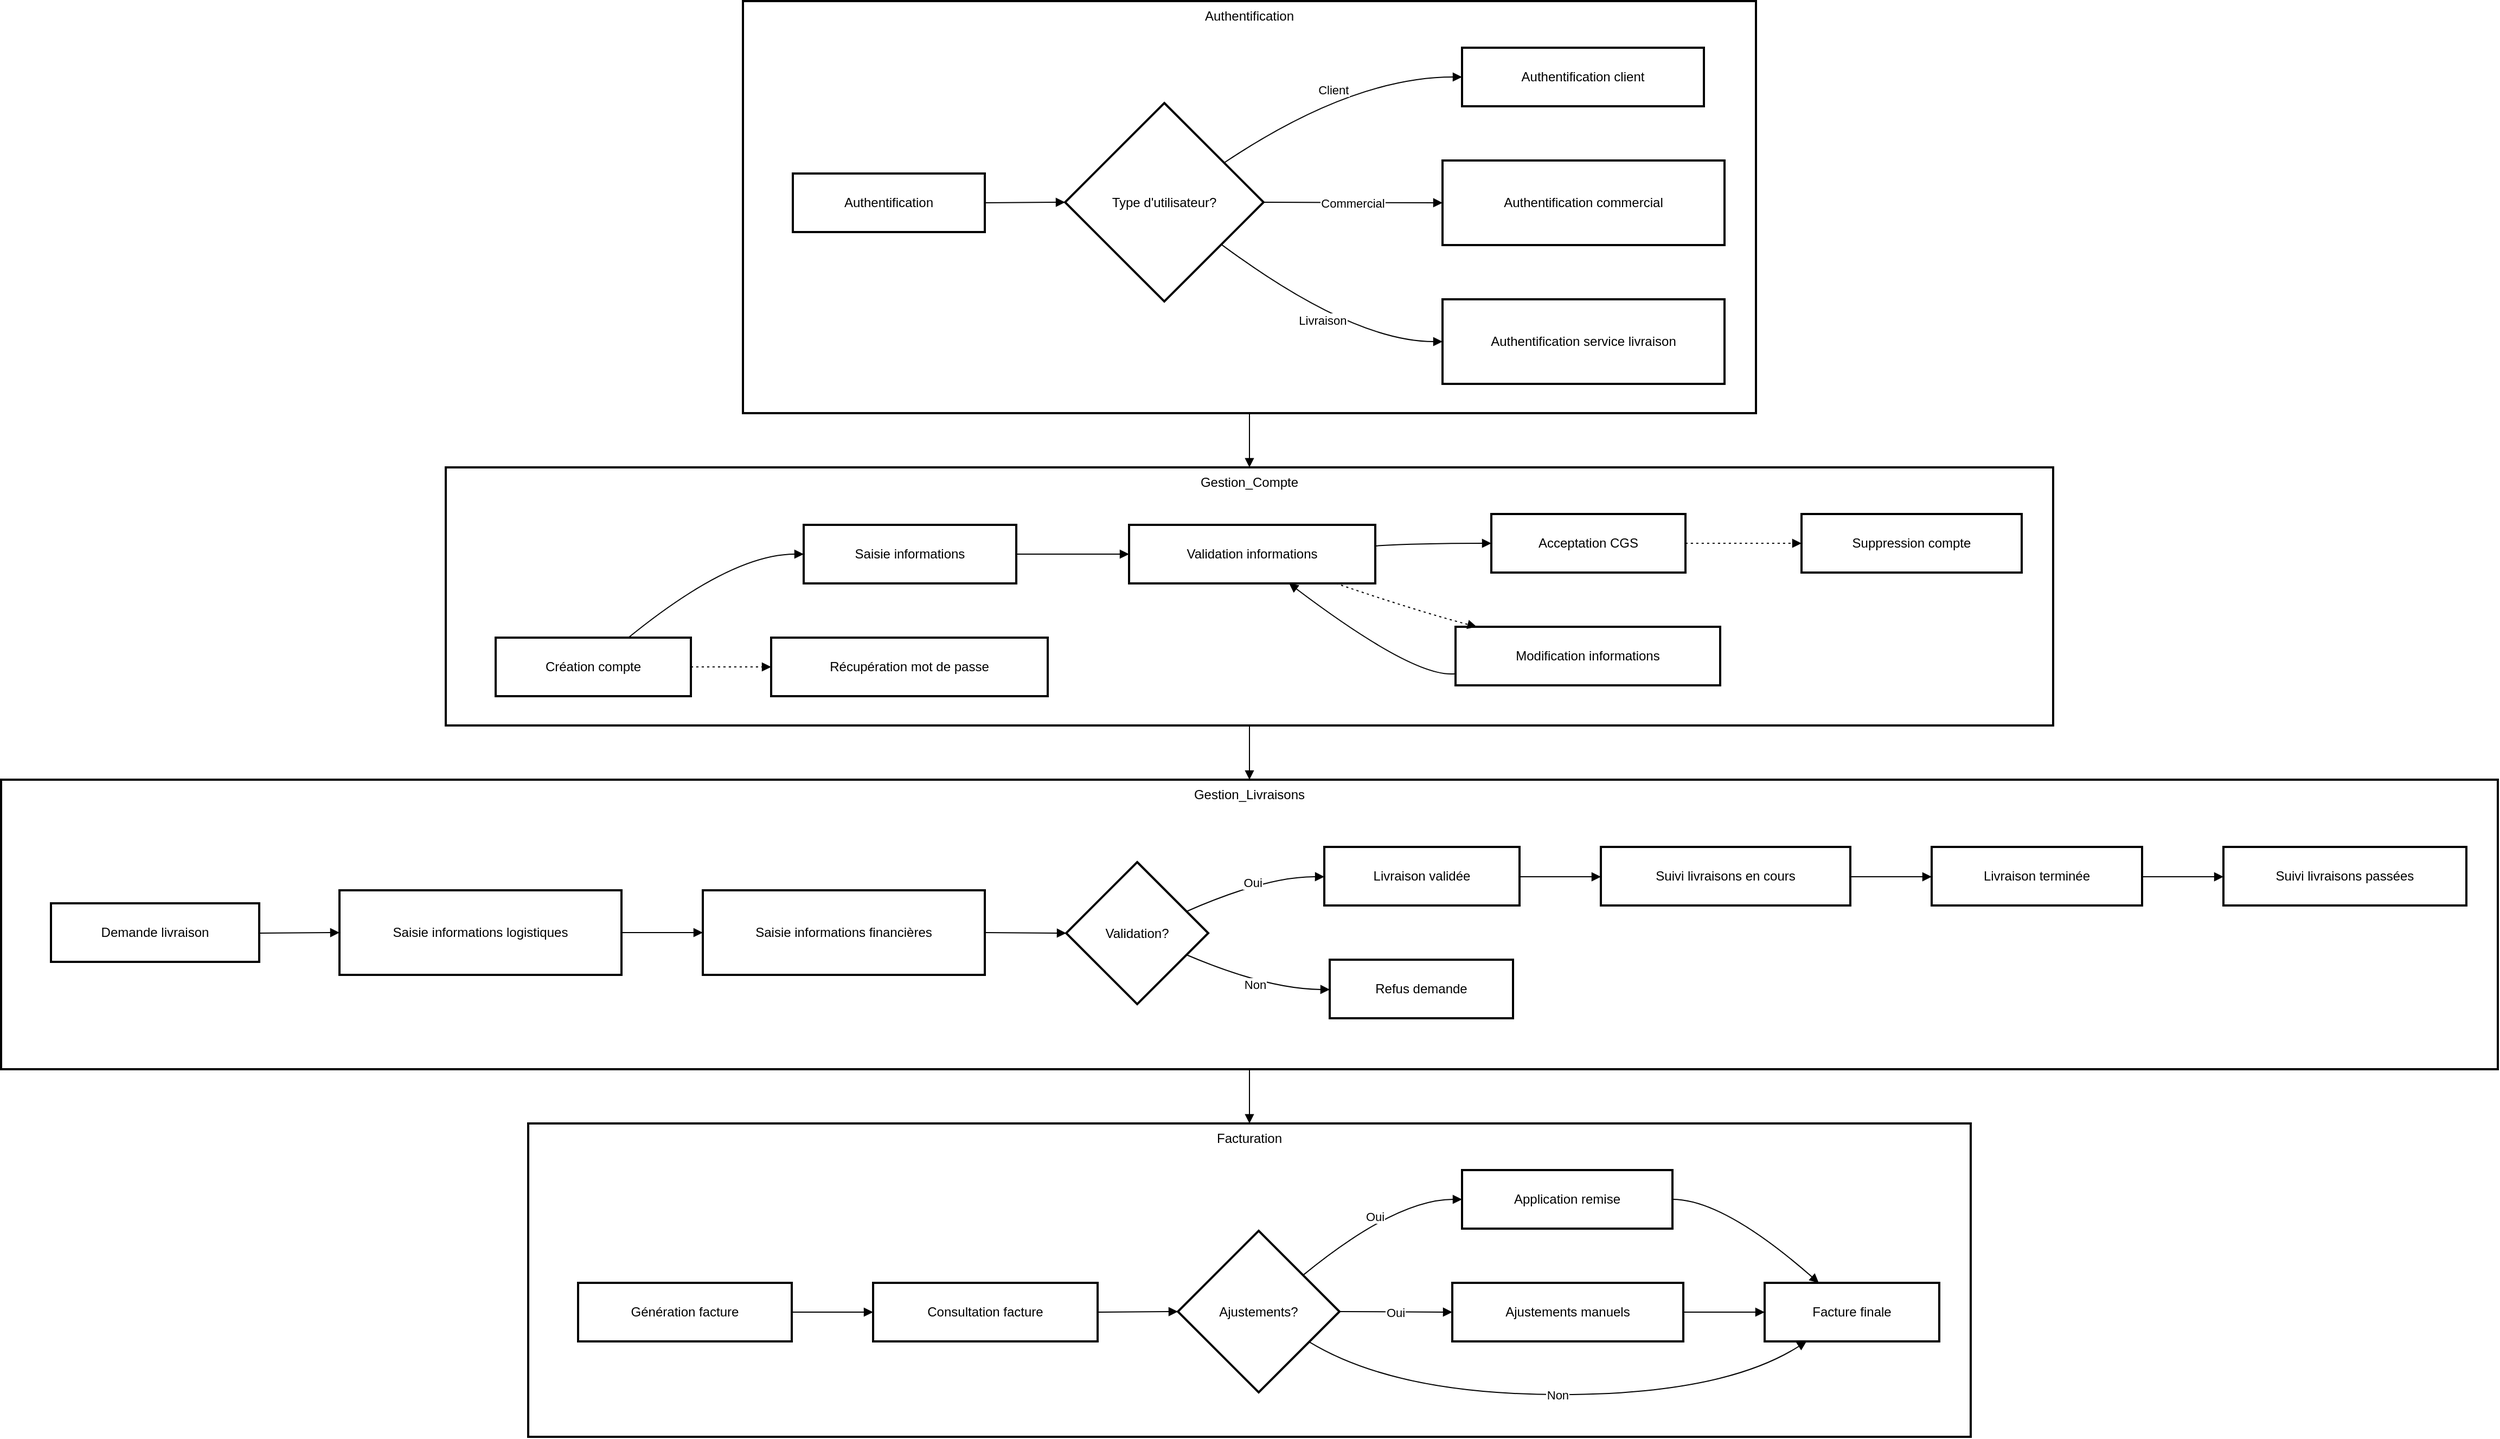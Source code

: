 <mxfile version="26.1.0">
  <diagram id="C5RBs43oDa-KdzZeNtuy" name="Page-1">
    <mxGraphModel dx="2074" dy="746" grid="1" gridSize="10" guides="1" tooltips="1" connect="1" arrows="1" fold="1" page="1" pageScale="1" pageWidth="827" pageHeight="1169" math="0" shadow="0">
      <root>
        <mxCell id="WIyWlLk6GJQsqaUBKTNV-0" />
        <mxCell id="WIyWlLk6GJQsqaUBKTNV-1" parent="WIyWlLk6GJQsqaUBKTNV-0" />
        <mxCell id="mLHMy1PkklrBWdONY-Xj-1" value="Facturation" style="whiteSpace=wrap;strokeWidth=2;verticalAlign=top;" vertex="1" parent="WIyWlLk6GJQsqaUBKTNV-1">
          <mxGeometry x="506" y="1055" width="1330" height="289" as="geometry" />
        </mxCell>
        <mxCell id="mLHMy1PkklrBWdONY-Xj-2" value="Génération facture" style="whiteSpace=wrap;strokeWidth=2;" vertex="1" parent="mLHMy1PkklrBWdONY-Xj-1">
          <mxGeometry x="46" y="147" width="197" height="54" as="geometry" />
        </mxCell>
        <mxCell id="mLHMy1PkklrBWdONY-Xj-3" value="Consultation facture" style="whiteSpace=wrap;strokeWidth=2;" vertex="1" parent="mLHMy1PkklrBWdONY-Xj-1">
          <mxGeometry x="318" y="147" width="207" height="54" as="geometry" />
        </mxCell>
        <mxCell id="mLHMy1PkklrBWdONY-Xj-4" value="Ajustements?" style="rhombus;strokeWidth=2;whiteSpace=wrap;" vertex="1" parent="mLHMy1PkklrBWdONY-Xj-1">
          <mxGeometry x="599" y="99" width="149" height="149" as="geometry" />
        </mxCell>
        <mxCell id="mLHMy1PkklrBWdONY-Xj-5" value="Application remise" style="whiteSpace=wrap;strokeWidth=2;" vertex="1" parent="mLHMy1PkklrBWdONY-Xj-1">
          <mxGeometry x="861" y="43" width="194" height="54" as="geometry" />
        </mxCell>
        <mxCell id="mLHMy1PkklrBWdONY-Xj-6" value="Ajustements manuels" style="whiteSpace=wrap;strokeWidth=2;" vertex="1" parent="mLHMy1PkklrBWdONY-Xj-1">
          <mxGeometry x="852" y="147" width="213" height="54" as="geometry" />
        </mxCell>
        <mxCell id="mLHMy1PkklrBWdONY-Xj-7" value="Facture finale" style="whiteSpace=wrap;strokeWidth=2;" vertex="1" parent="mLHMy1PkklrBWdONY-Xj-1">
          <mxGeometry x="1140" y="147" width="161" height="54" as="geometry" />
        </mxCell>
        <mxCell id="mLHMy1PkklrBWdONY-Xj-8" value="" style="curved=1;startArrow=none;endArrow=block;exitX=1;exitY=0.5;entryX=0;entryY=0.5;rounded=0;" edge="1" parent="mLHMy1PkklrBWdONY-Xj-1" source="mLHMy1PkklrBWdONY-Xj-2" target="mLHMy1PkklrBWdONY-Xj-3">
          <mxGeometry relative="1" as="geometry">
            <Array as="points" />
          </mxGeometry>
        </mxCell>
        <mxCell id="mLHMy1PkklrBWdONY-Xj-9" value="" style="curved=1;startArrow=none;endArrow=block;exitX=1;exitY=0.5;entryX=0;entryY=0.5;rounded=0;" edge="1" parent="mLHMy1PkklrBWdONY-Xj-1" source="mLHMy1PkklrBWdONY-Xj-3" target="mLHMy1PkklrBWdONY-Xj-4">
          <mxGeometry relative="1" as="geometry">
            <Array as="points" />
          </mxGeometry>
        </mxCell>
        <mxCell id="mLHMy1PkklrBWdONY-Xj-10" value="Oui" style="curved=1;startArrow=none;endArrow=block;exitX=1;exitY=0.09;entryX=0;entryY=0.5;rounded=0;" edge="1" parent="mLHMy1PkklrBWdONY-Xj-1" source="mLHMy1PkklrBWdONY-Xj-4" target="mLHMy1PkklrBWdONY-Xj-5">
          <mxGeometry relative="1" as="geometry">
            <Array as="points">
              <mxPoint x="800" y="70" />
            </Array>
          </mxGeometry>
        </mxCell>
        <mxCell id="mLHMy1PkklrBWdONY-Xj-11" value="Oui" style="curved=1;startArrow=none;endArrow=block;exitX=1;exitY=0.5;entryX=0;entryY=0.5;rounded=0;" edge="1" parent="mLHMy1PkklrBWdONY-Xj-1" source="mLHMy1PkklrBWdONY-Xj-4" target="mLHMy1PkklrBWdONY-Xj-6">
          <mxGeometry relative="1" as="geometry">
            <Array as="points" />
          </mxGeometry>
        </mxCell>
        <mxCell id="mLHMy1PkklrBWdONY-Xj-12" value="" style="curved=1;startArrow=none;endArrow=block;exitX=1;exitY=0.5;entryX=0.31;entryY=0;rounded=0;" edge="1" parent="mLHMy1PkklrBWdONY-Xj-1" source="mLHMy1PkklrBWdONY-Xj-5" target="mLHMy1PkklrBWdONY-Xj-7">
          <mxGeometry relative="1" as="geometry">
            <Array as="points">
              <mxPoint x="1102" y="70" />
            </Array>
          </mxGeometry>
        </mxCell>
        <mxCell id="mLHMy1PkklrBWdONY-Xj-13" value="" style="curved=1;startArrow=none;endArrow=block;exitX=1;exitY=0.5;entryX=0;entryY=0.5;rounded=0;" edge="1" parent="mLHMy1PkklrBWdONY-Xj-1" source="mLHMy1PkklrBWdONY-Xj-6" target="mLHMy1PkklrBWdONY-Xj-7">
          <mxGeometry relative="1" as="geometry">
            <Array as="points" />
          </mxGeometry>
        </mxCell>
        <mxCell id="mLHMy1PkklrBWdONY-Xj-14" value="Non" style="curved=1;startArrow=none;endArrow=block;exitX=1;exitY=0.8;entryX=0.24;entryY=1;rounded=0;" edge="1" parent="mLHMy1PkklrBWdONY-Xj-1" source="mLHMy1PkklrBWdONY-Xj-4" target="mLHMy1PkklrBWdONY-Xj-7">
          <mxGeometry relative="1" as="geometry">
            <Array as="points">
              <mxPoint x="800" y="250" />
              <mxPoint x="1102" y="250" />
            </Array>
          </mxGeometry>
        </mxCell>
        <mxCell id="mLHMy1PkklrBWdONY-Xj-15" value="Gestion_Livraisons" style="whiteSpace=wrap;strokeWidth=2;verticalAlign=top;" vertex="1" parent="WIyWlLk6GJQsqaUBKTNV-1">
          <mxGeometry x="20" y="738" width="2302" height="267" as="geometry" />
        </mxCell>
        <mxCell id="mLHMy1PkklrBWdONY-Xj-16" value="Demande livraison" style="whiteSpace=wrap;strokeWidth=2;" vertex="1" parent="mLHMy1PkklrBWdONY-Xj-15">
          <mxGeometry x="46" y="114" width="192" height="54" as="geometry" />
        </mxCell>
        <mxCell id="mLHMy1PkklrBWdONY-Xj-17" value="Saisie informations logistiques" style="whiteSpace=wrap;strokeWidth=2;" vertex="1" parent="mLHMy1PkklrBWdONY-Xj-15">
          <mxGeometry x="312" y="102" width="260" height="78" as="geometry" />
        </mxCell>
        <mxCell id="mLHMy1PkklrBWdONY-Xj-18" value="Saisie informations financières" style="whiteSpace=wrap;strokeWidth=2;" vertex="1" parent="mLHMy1PkklrBWdONY-Xj-15">
          <mxGeometry x="647" y="102" width="260" height="78" as="geometry" />
        </mxCell>
        <mxCell id="mLHMy1PkklrBWdONY-Xj-19" value="Validation?" style="rhombus;strokeWidth=2;whiteSpace=wrap;" vertex="1" parent="mLHMy1PkklrBWdONY-Xj-15">
          <mxGeometry x="982" y="76" width="131" height="131" as="geometry" />
        </mxCell>
        <mxCell id="mLHMy1PkklrBWdONY-Xj-20" value="Livraison validée" style="whiteSpace=wrap;strokeWidth=2;" vertex="1" parent="mLHMy1PkklrBWdONY-Xj-15">
          <mxGeometry x="1220" y="62" width="180" height="54" as="geometry" />
        </mxCell>
        <mxCell id="mLHMy1PkklrBWdONY-Xj-21" value="Refus demande" style="whiteSpace=wrap;strokeWidth=2;" vertex="1" parent="mLHMy1PkklrBWdONY-Xj-15">
          <mxGeometry x="1225" y="166" width="169" height="54" as="geometry" />
        </mxCell>
        <mxCell id="mLHMy1PkklrBWdONY-Xj-22" value="Suivi livraisons en cours" style="whiteSpace=wrap;strokeWidth=2;" vertex="1" parent="mLHMy1PkklrBWdONY-Xj-15">
          <mxGeometry x="1475" y="62" width="230" height="54" as="geometry" />
        </mxCell>
        <mxCell id="mLHMy1PkklrBWdONY-Xj-23" value="Livraison terminée" style="whiteSpace=wrap;strokeWidth=2;" vertex="1" parent="mLHMy1PkklrBWdONY-Xj-15">
          <mxGeometry x="1780" y="62" width="194" height="54" as="geometry" />
        </mxCell>
        <mxCell id="mLHMy1PkklrBWdONY-Xj-24" value="Suivi livraisons passées" style="whiteSpace=wrap;strokeWidth=2;" vertex="1" parent="mLHMy1PkklrBWdONY-Xj-15">
          <mxGeometry x="2049" y="62" width="224" height="54" as="geometry" />
        </mxCell>
        <mxCell id="mLHMy1PkklrBWdONY-Xj-25" value="" style="curved=1;startArrow=none;endArrow=block;exitX=1;exitY=0.51;entryX=0;entryY=0.5;rounded=0;" edge="1" parent="mLHMy1PkklrBWdONY-Xj-15" source="mLHMy1PkklrBWdONY-Xj-16" target="mLHMy1PkklrBWdONY-Xj-17">
          <mxGeometry relative="1" as="geometry">
            <Array as="points" />
          </mxGeometry>
        </mxCell>
        <mxCell id="mLHMy1PkklrBWdONY-Xj-26" value="" style="curved=1;startArrow=none;endArrow=block;exitX=1;exitY=0.5;entryX=0;entryY=0.5;rounded=0;" edge="1" parent="mLHMy1PkklrBWdONY-Xj-15" source="mLHMy1PkklrBWdONY-Xj-17" target="mLHMy1PkklrBWdONY-Xj-18">
          <mxGeometry relative="1" as="geometry">
            <Array as="points" />
          </mxGeometry>
        </mxCell>
        <mxCell id="mLHMy1PkklrBWdONY-Xj-27" value="" style="curved=1;startArrow=none;endArrow=block;exitX=1;exitY=0.5;entryX=0;entryY=0.5;rounded=0;" edge="1" parent="mLHMy1PkklrBWdONY-Xj-15" source="mLHMy1PkklrBWdONY-Xj-18" target="mLHMy1PkklrBWdONY-Xj-19">
          <mxGeometry relative="1" as="geometry">
            <Array as="points" />
          </mxGeometry>
        </mxCell>
        <mxCell id="mLHMy1PkklrBWdONY-Xj-28" value="Oui" style="curved=1;startArrow=none;endArrow=block;exitX=1;exitY=0.28;entryX=0;entryY=0.51;rounded=0;" edge="1" parent="mLHMy1PkklrBWdONY-Xj-15" source="mLHMy1PkklrBWdONY-Xj-19" target="mLHMy1PkklrBWdONY-Xj-20">
          <mxGeometry relative="1" as="geometry">
            <Array as="points">
              <mxPoint x="1167" y="89" />
            </Array>
          </mxGeometry>
        </mxCell>
        <mxCell id="mLHMy1PkklrBWdONY-Xj-29" value="Non" style="curved=1;startArrow=none;endArrow=block;exitX=1;exitY=0.72;entryX=0;entryY=0.51;rounded=0;" edge="1" parent="mLHMy1PkklrBWdONY-Xj-15" source="mLHMy1PkklrBWdONY-Xj-19" target="mLHMy1PkklrBWdONY-Xj-21">
          <mxGeometry relative="1" as="geometry">
            <Array as="points">
              <mxPoint x="1167" y="193" />
            </Array>
          </mxGeometry>
        </mxCell>
        <mxCell id="mLHMy1PkklrBWdONY-Xj-30" value="" style="curved=1;startArrow=none;endArrow=block;exitX=1;exitY=0.51;entryX=0;entryY=0.51;rounded=0;" edge="1" parent="mLHMy1PkklrBWdONY-Xj-15" source="mLHMy1PkklrBWdONY-Xj-20" target="mLHMy1PkklrBWdONY-Xj-22">
          <mxGeometry relative="1" as="geometry">
            <Array as="points" />
          </mxGeometry>
        </mxCell>
        <mxCell id="mLHMy1PkklrBWdONY-Xj-31" value="" style="curved=1;startArrow=none;endArrow=block;exitX=1;exitY=0.51;entryX=0;entryY=0.51;rounded=0;" edge="1" parent="mLHMy1PkklrBWdONY-Xj-15" source="mLHMy1PkklrBWdONY-Xj-22" target="mLHMy1PkklrBWdONY-Xj-23">
          <mxGeometry relative="1" as="geometry">
            <Array as="points" />
          </mxGeometry>
        </mxCell>
        <mxCell id="mLHMy1PkklrBWdONY-Xj-32" value="" style="curved=1;startArrow=none;endArrow=block;exitX=1;exitY=0.51;entryX=0;entryY=0.51;rounded=0;" edge="1" parent="mLHMy1PkklrBWdONY-Xj-15" source="mLHMy1PkklrBWdONY-Xj-23" target="mLHMy1PkklrBWdONY-Xj-24">
          <mxGeometry relative="1" as="geometry">
            <Array as="points" />
          </mxGeometry>
        </mxCell>
        <mxCell id="mLHMy1PkklrBWdONY-Xj-33" value="Gestion_Compte" style="whiteSpace=wrap;strokeWidth=2;verticalAlign=top;" vertex="1" parent="WIyWlLk6GJQsqaUBKTNV-1">
          <mxGeometry x="430" y="450" width="1482" height="238" as="geometry" />
        </mxCell>
        <mxCell id="mLHMy1PkklrBWdONY-Xj-34" value="Création compte" style="whiteSpace=wrap;strokeWidth=2;" vertex="1" parent="mLHMy1PkklrBWdONY-Xj-33">
          <mxGeometry x="46" y="157" width="180" height="54" as="geometry" />
        </mxCell>
        <mxCell id="mLHMy1PkklrBWdONY-Xj-35" value="Saisie informations" style="whiteSpace=wrap;strokeWidth=2;" vertex="1" parent="mLHMy1PkklrBWdONY-Xj-33">
          <mxGeometry x="330" y="53" width="196" height="54" as="geometry" />
        </mxCell>
        <mxCell id="mLHMy1PkklrBWdONY-Xj-36" value="Validation informations" style="whiteSpace=wrap;strokeWidth=2;" vertex="1" parent="mLHMy1PkklrBWdONY-Xj-33">
          <mxGeometry x="630" y="53" width="227" height="54" as="geometry" />
        </mxCell>
        <mxCell id="mLHMy1PkklrBWdONY-Xj-37" value="Acceptation CGS" style="whiteSpace=wrap;strokeWidth=2;" vertex="1" parent="mLHMy1PkklrBWdONY-Xj-33">
          <mxGeometry x="964" y="43" width="179" height="54" as="geometry" />
        </mxCell>
        <mxCell id="mLHMy1PkklrBWdONY-Xj-38" value="Récupération mot de passe" style="whiteSpace=wrap;strokeWidth=2;" vertex="1" parent="mLHMy1PkklrBWdONY-Xj-33">
          <mxGeometry x="300" y="157" width="255" height="54" as="geometry" />
        </mxCell>
        <mxCell id="mLHMy1PkklrBWdONY-Xj-39" value="Modification informations" style="whiteSpace=wrap;strokeWidth=2;" vertex="1" parent="mLHMy1PkklrBWdONY-Xj-33">
          <mxGeometry x="931" y="147" width="244" height="54" as="geometry" />
        </mxCell>
        <mxCell id="mLHMy1PkklrBWdONY-Xj-40" value="Suppression compte" style="whiteSpace=wrap;strokeWidth=2;" vertex="1" parent="mLHMy1PkklrBWdONY-Xj-33">
          <mxGeometry x="1250" y="43" width="203" height="54" as="geometry" />
        </mxCell>
        <mxCell id="mLHMy1PkklrBWdONY-Xj-41" value="" style="curved=1;startArrow=none;endArrow=block;exitX=0.68;exitY=0;entryX=0;entryY=0.5;rounded=0;" edge="1" parent="mLHMy1PkklrBWdONY-Xj-33" source="mLHMy1PkklrBWdONY-Xj-34" target="mLHMy1PkklrBWdONY-Xj-35">
          <mxGeometry relative="1" as="geometry">
            <Array as="points">
              <mxPoint x="263" y="80" />
            </Array>
          </mxGeometry>
        </mxCell>
        <mxCell id="mLHMy1PkklrBWdONY-Xj-42" value="" style="curved=1;startArrow=none;endArrow=block;exitX=1;exitY=0.5;entryX=0;entryY=0.5;rounded=0;" edge="1" parent="mLHMy1PkklrBWdONY-Xj-33" source="mLHMy1PkklrBWdONY-Xj-35" target="mLHMy1PkklrBWdONY-Xj-36">
          <mxGeometry relative="1" as="geometry">
            <Array as="points" />
          </mxGeometry>
        </mxCell>
        <mxCell id="mLHMy1PkklrBWdONY-Xj-43" value="" style="curved=1;startArrow=none;endArrow=block;exitX=1;exitY=0.36;entryX=0;entryY=0.5;rounded=0;" edge="1" parent="mLHMy1PkklrBWdONY-Xj-33" source="mLHMy1PkklrBWdONY-Xj-36" target="mLHMy1PkklrBWdONY-Xj-37">
          <mxGeometry relative="1" as="geometry">
            <Array as="points">
              <mxPoint x="894" y="70" />
            </Array>
          </mxGeometry>
        </mxCell>
        <mxCell id="mLHMy1PkklrBWdONY-Xj-44" value="" style="curved=1;dashed=1;dashPattern=2 3;startArrow=none;endArrow=block;exitX=1;exitY=0.5;entryX=0;entryY=0.5;rounded=0;" edge="1" parent="mLHMy1PkklrBWdONY-Xj-33" source="mLHMy1PkklrBWdONY-Xj-34" target="mLHMy1PkklrBWdONY-Xj-38">
          <mxGeometry relative="1" as="geometry">
            <Array as="points" />
          </mxGeometry>
        </mxCell>
        <mxCell id="mLHMy1PkklrBWdONY-Xj-45" value="" style="curved=1;dashed=1;dashPattern=2 3;startArrow=none;endArrow=block;exitX=0.84;exitY=1;entryX=0.08;entryY=0;rounded=0;" edge="1" parent="mLHMy1PkklrBWdONY-Xj-33" source="mLHMy1PkklrBWdONY-Xj-36" target="mLHMy1PkklrBWdONY-Xj-39">
          <mxGeometry relative="1" as="geometry">
            <Array as="points">
              <mxPoint x="894" y="132" />
            </Array>
          </mxGeometry>
        </mxCell>
        <mxCell id="mLHMy1PkklrBWdONY-Xj-46" value="" style="curved=1;startArrow=none;endArrow=block;exitX=0;exitY=0.8;entryX=0.65;entryY=1;rounded=0;" edge="1" parent="mLHMy1PkklrBWdONY-Xj-33" source="mLHMy1PkklrBWdONY-Xj-39" target="mLHMy1PkklrBWdONY-Xj-36">
          <mxGeometry relative="1" as="geometry">
            <Array as="points">
              <mxPoint x="894" y="195" />
            </Array>
          </mxGeometry>
        </mxCell>
        <mxCell id="mLHMy1PkklrBWdONY-Xj-47" value="" style="curved=1;dashed=1;dashPattern=2 3;startArrow=none;endArrow=block;exitX=1;exitY=0.5;entryX=0;entryY=0.5;rounded=0;" edge="1" parent="mLHMy1PkklrBWdONY-Xj-33" source="mLHMy1PkklrBWdONY-Xj-37" target="mLHMy1PkklrBWdONY-Xj-40">
          <mxGeometry relative="1" as="geometry">
            <Array as="points" />
          </mxGeometry>
        </mxCell>
        <mxCell id="mLHMy1PkklrBWdONY-Xj-48" value="Authentification" style="whiteSpace=wrap;strokeWidth=2;verticalAlign=top;" vertex="1" parent="WIyWlLk6GJQsqaUBKTNV-1">
          <mxGeometry x="704" y="20" width="934" height="380" as="geometry" />
        </mxCell>
        <mxCell id="mLHMy1PkklrBWdONY-Xj-49" value="Authentification" style="whiteSpace=wrap;strokeWidth=2;" vertex="1" parent="mLHMy1PkklrBWdONY-Xj-48">
          <mxGeometry x="46" y="159" width="177" height="54" as="geometry" />
        </mxCell>
        <mxCell id="mLHMy1PkklrBWdONY-Xj-50" value="Type d&#39;utilisateur?" style="rhombus;strokeWidth=2;whiteSpace=wrap;" vertex="1" parent="mLHMy1PkklrBWdONY-Xj-48">
          <mxGeometry x="297" y="94" width="183" height="183" as="geometry" />
        </mxCell>
        <mxCell id="mLHMy1PkklrBWdONY-Xj-51" value="Authentification client" style="whiteSpace=wrap;strokeWidth=2;" vertex="1" parent="mLHMy1PkklrBWdONY-Xj-48">
          <mxGeometry x="663" y="43" width="223" height="54" as="geometry" />
        </mxCell>
        <mxCell id="mLHMy1PkklrBWdONY-Xj-52" value="Authentification commercial" style="whiteSpace=wrap;strokeWidth=2;" vertex="1" parent="mLHMy1PkklrBWdONY-Xj-48">
          <mxGeometry x="645" y="147" width="260" height="78" as="geometry" />
        </mxCell>
        <mxCell id="mLHMy1PkklrBWdONY-Xj-53" value="Authentification service livraison" style="whiteSpace=wrap;strokeWidth=2;" vertex="1" parent="mLHMy1PkklrBWdONY-Xj-48">
          <mxGeometry x="645" y="275" width="260" height="78" as="geometry" />
        </mxCell>
        <mxCell id="mLHMy1PkklrBWdONY-Xj-54" value="" style="curved=1;startArrow=none;endArrow=block;exitX=1;exitY=0.5;entryX=0;entryY=0.5;rounded=0;" edge="1" parent="mLHMy1PkklrBWdONY-Xj-48" source="mLHMy1PkklrBWdONY-Xj-49" target="mLHMy1PkklrBWdONY-Xj-50">
          <mxGeometry relative="1" as="geometry">
            <Array as="points" />
          </mxGeometry>
        </mxCell>
        <mxCell id="mLHMy1PkklrBWdONY-Xj-55" value="Client" style="curved=1;startArrow=none;endArrow=block;exitX=1;exitY=0.17;entryX=0;entryY=0.5;rounded=0;" edge="1" parent="mLHMy1PkklrBWdONY-Xj-48" source="mLHMy1PkklrBWdONY-Xj-50" target="mLHMy1PkklrBWdONY-Xj-51">
          <mxGeometry relative="1" as="geometry">
            <Array as="points">
              <mxPoint x="562" y="70" />
            </Array>
          </mxGeometry>
        </mxCell>
        <mxCell id="mLHMy1PkklrBWdONY-Xj-56" value="Commercial" style="curved=1;startArrow=none;endArrow=block;exitX=1;exitY=0.5;entryX=0;entryY=0.5;rounded=0;" edge="1" parent="mLHMy1PkklrBWdONY-Xj-48" source="mLHMy1PkklrBWdONY-Xj-50" target="mLHMy1PkklrBWdONY-Xj-52">
          <mxGeometry relative="1" as="geometry">
            <Array as="points" />
          </mxGeometry>
        </mxCell>
        <mxCell id="mLHMy1PkklrBWdONY-Xj-57" value="Livraison" style="curved=1;startArrow=none;endArrow=block;exitX=1;exitY=0.87;entryX=0;entryY=0.5;rounded=0;" edge="1" parent="mLHMy1PkklrBWdONY-Xj-48" source="mLHMy1PkklrBWdONY-Xj-50" target="mLHMy1PkklrBWdONY-Xj-53">
          <mxGeometry relative="1" as="geometry">
            <Array as="points">
              <mxPoint x="562" y="314" />
            </Array>
          </mxGeometry>
        </mxCell>
        <mxCell id="mLHMy1PkklrBWdONY-Xj-58" value="" style="curved=1;startArrow=none;endArrow=block;exitX=0.5;exitY=1;entryX=0.5;entryY=0;rounded=0;" edge="1" parent="WIyWlLk6GJQsqaUBKTNV-1" source="mLHMy1PkklrBWdONY-Xj-48" target="mLHMy1PkklrBWdONY-Xj-33">
          <mxGeometry relative="1" as="geometry">
            <Array as="points" />
          </mxGeometry>
        </mxCell>
        <mxCell id="mLHMy1PkklrBWdONY-Xj-59" value="" style="curved=1;startArrow=none;endArrow=block;exitX=0.5;exitY=1;entryX=0.5;entryY=0;rounded=0;" edge="1" parent="WIyWlLk6GJQsqaUBKTNV-1" source="mLHMy1PkklrBWdONY-Xj-33" target="mLHMy1PkklrBWdONY-Xj-15">
          <mxGeometry relative="1" as="geometry">
            <Array as="points" />
          </mxGeometry>
        </mxCell>
        <mxCell id="mLHMy1PkklrBWdONY-Xj-60" value="" style="curved=1;startArrow=none;endArrow=block;exitX=0.5;exitY=1;entryX=0.5;entryY=0;rounded=0;" edge="1" parent="WIyWlLk6GJQsqaUBKTNV-1" source="mLHMy1PkklrBWdONY-Xj-15" target="mLHMy1PkklrBWdONY-Xj-1">
          <mxGeometry relative="1" as="geometry">
            <Array as="points" />
          </mxGeometry>
        </mxCell>
      </root>
    </mxGraphModel>
  </diagram>
</mxfile>
